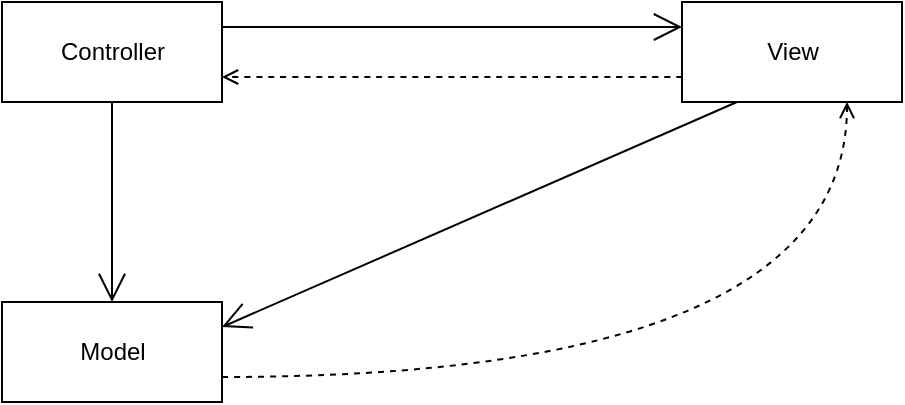 <mxfile version="18.1.1" type="device"><diagram id="LjFui8IYsYtW_6qyloy6" name="Page-1"><mxGraphModel dx="934" dy="621" grid="1" gridSize="10" guides="1" tooltips="1" connect="1" arrows="1" fold="1" page="1" pageScale="1" pageWidth="827" pageHeight="1169" math="0" shadow="0"><root><mxCell id="0"/><mxCell id="1" parent="0"/><mxCell id="gXgQhRm8L5lUMXrS_qzE-6" value="Controller" style="html=1;" parent="1" vertex="1"><mxGeometry x="90" y="240" width="110" height="50" as="geometry"/></mxCell><mxCell id="gXgQhRm8L5lUMXrS_qzE-9" value="" style="endArrow=open;endFill=1;endSize=12;html=1;rounded=0;exitX=1;exitY=0.25;exitDx=0;exitDy=0;entryX=0;entryY=0.25;entryDx=0;entryDy=0;" parent="1" source="gXgQhRm8L5lUMXrS_qzE-6" target="oJURbAvuzJ9Ya8g28cwQ-1" edge="1"><mxGeometry width="160" relative="1" as="geometry"><mxPoint x="210" y="264.5" as="sourcePoint"/><mxPoint x="390" y="265" as="targetPoint"/></mxGeometry></mxCell><mxCell id="gXgQhRm8L5lUMXrS_qzE-11" value="" style="endArrow=open;endFill=1;endSize=12;html=1;rounded=0;exitX=0.5;exitY=1;exitDx=0;exitDy=0;entryX=0.5;entryY=0;entryDx=0;entryDy=0;" parent="1" source="gXgQhRm8L5lUMXrS_qzE-6" target="oJURbAvuzJ9Ya8g28cwQ-2" edge="1"><mxGeometry width="160" relative="1" as="geometry"><mxPoint x="150" y="450" as="sourcePoint"/><mxPoint x="145" y="600" as="targetPoint"/></mxGeometry></mxCell><mxCell id="oJURbAvuzJ9Ya8g28cwQ-1" value="View" style="html=1;" parent="1" vertex="1"><mxGeometry x="430" y="240" width="110" height="50" as="geometry"/></mxCell><mxCell id="oJURbAvuzJ9Ya8g28cwQ-2" value="Model" style="html=1;" parent="1" vertex="1"><mxGeometry x="90" y="390" width="110" height="50" as="geometry"/></mxCell><mxCell id="oJURbAvuzJ9Ya8g28cwQ-3" value="" style="endArrow=open;endFill=1;endSize=12;html=1;rounded=0;exitX=0.25;exitY=1;exitDx=0;exitDy=0;entryX=1;entryY=0.25;entryDx=0;entryDy=0;" parent="1" source="oJURbAvuzJ9Ya8g28cwQ-1" target="oJURbAvuzJ9Ya8g28cwQ-2" edge="1"><mxGeometry width="160" relative="1" as="geometry"><mxPoint x="210" y="275" as="sourcePoint"/><mxPoint x="400" y="275" as="targetPoint"/></mxGeometry></mxCell><mxCell id="MU7RTkngO2yKDlfxDPY9-3" value="" style="html=1;verticalAlign=bottom;labelBackgroundColor=none;endArrow=open;endFill=0;dashed=1;rounded=0;entryX=0.75;entryY=1;entryDx=0;entryDy=0;exitX=1;exitY=0.75;exitDx=0;exitDy=0;edgeStyle=orthogonalEdgeStyle;curved=1;" edge="1" parent="1" source="oJURbAvuzJ9Ya8g28cwQ-2" target="oJURbAvuzJ9Ya8g28cwQ-1"><mxGeometry width="160" relative="1" as="geometry"><mxPoint x="350" y="330" as="sourcePoint"/><mxPoint x="510" y="330" as="targetPoint"/></mxGeometry></mxCell><mxCell id="MU7RTkngO2yKDlfxDPY9-4" value="" style="html=1;verticalAlign=bottom;labelBackgroundColor=none;endArrow=open;endFill=0;dashed=1;rounded=0;curved=1;entryX=1;entryY=0.75;entryDx=0;entryDy=0;exitX=0;exitY=0.75;exitDx=0;exitDy=0;" edge="1" parent="1" source="oJURbAvuzJ9Ya8g28cwQ-1" target="gXgQhRm8L5lUMXrS_qzE-6"><mxGeometry width="160" relative="1" as="geometry"><mxPoint x="350" y="330" as="sourcePoint"/><mxPoint x="510" y="330" as="targetPoint"/></mxGeometry></mxCell></root></mxGraphModel></diagram></mxfile>
